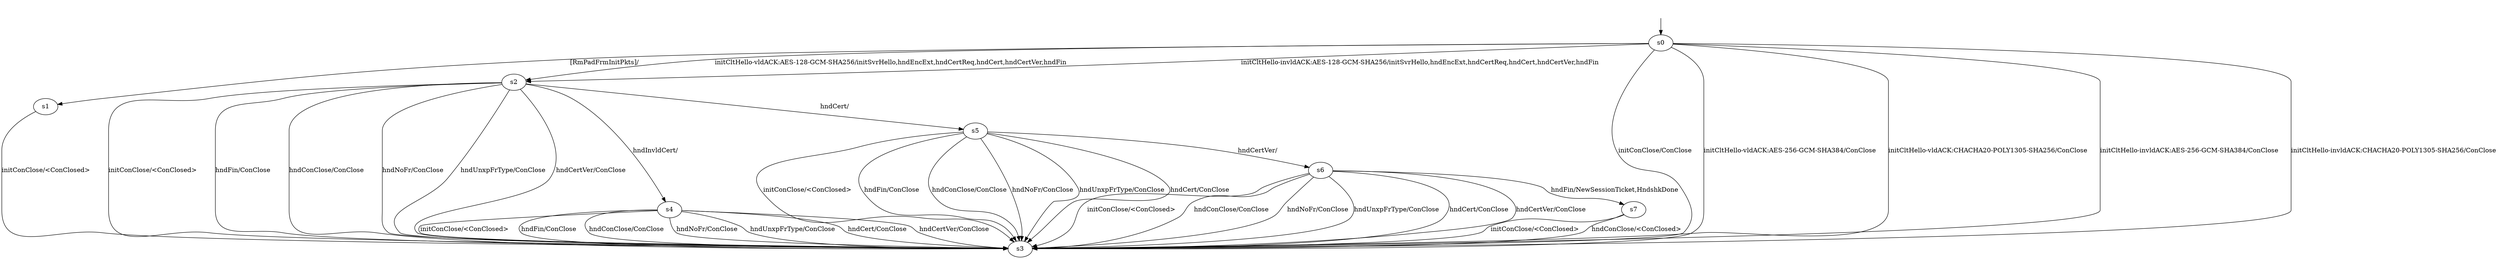 digraph "../results/mvfstModels/mvfst-BWCA-BWCA-0/learnedModel" {
s0 [label=s0];
s1 [label=s1];
s2 [label=s2];
s3 [label=s3];
s4 [label=s4];
s5 [label=s5];
s6 [label=s6];
s7 [label=s7];
s0 -> s3  [label="initConClose/ConClose "];
s0 -> s2  [label="initCltHello-vldACK:AES-128-GCM-SHA256/initSvrHello,hndEncExt,hndCertReq,hndCert,hndCertVer,hndFin "];
s0 -> s3  [label="initCltHello-vldACK:AES-256-GCM-SHA384/ConClose "];
s0 -> s3  [label="initCltHello-vldACK:CHACHA20-POLY1305-SHA256/ConClose "];
s0 -> s2  [label="initCltHello-invldACK:AES-128-GCM-SHA256/initSvrHello,hndEncExt,hndCertReq,hndCert,hndCertVer,hndFin "];
s0 -> s3  [label="initCltHello-invldACK:AES-256-GCM-SHA384/ConClose "];
s0 -> s3  [label="initCltHello-invldACK:CHACHA20-POLY1305-SHA256/ConClose "];
s0 -> s1  [label="[RmPadFrmInitPkts]/ "];
s1 -> s3  [label="initConClose/<ConClosed> "];
s2 -> s3  [label="initConClose/<ConClosed> "];
s2 -> s3  [label="hndFin/ConClose "];
s2 -> s3  [label="hndConClose/ConClose "];
s2 -> s3  [label="hndNoFr/ConClose "];
s2 -> s3  [label="hndUnxpFrType/ConClose "];
s2 -> s5  [label="hndCert/ "];
s2 -> s3  [label="hndCertVer/ConClose "];
s2 -> s4  [label="hndInvldCert/ "];
s4 -> s3  [label="initConClose/<ConClosed> "];
s4 -> s3  [label="hndFin/ConClose "];
s4 -> s3  [label="hndConClose/ConClose "];
s4 -> s3  [label="hndNoFr/ConClose "];
s4 -> s3  [label="hndUnxpFrType/ConClose "];
s4 -> s3  [label="hndCert/ConClose "];
s4 -> s3  [label="hndCertVer/ConClose "];
s5 -> s3  [label="initConClose/<ConClosed> "];
s5 -> s3  [label="hndFin/ConClose "];
s5 -> s3  [label="hndConClose/ConClose "];
s5 -> s3  [label="hndNoFr/ConClose "];
s5 -> s3  [label="hndUnxpFrType/ConClose "];
s5 -> s3  [label="hndCert/ConClose "];
s5 -> s6  [label="hndCertVer/ "];
s6 -> s3  [label="initConClose/<ConClosed> "];
s6 -> s7  [label="hndFin/NewSessionTicket,HndshkDone "];
s6 -> s3  [label="hndConClose/ConClose "];
s6 -> s3  [label="hndNoFr/ConClose "];
s6 -> s3  [label="hndUnxpFrType/ConClose "];
s6 -> s3  [label="hndCert/ConClose "];
s6 -> s3  [label="hndCertVer/ConClose "];
s7 -> s3  [label="initConClose/<ConClosed> "];
s7 -> s3  [label="hndConClose/<ConClosed> "];
__start0 [label="", shape=none];
__start0 -> s0  [label=""];
}
